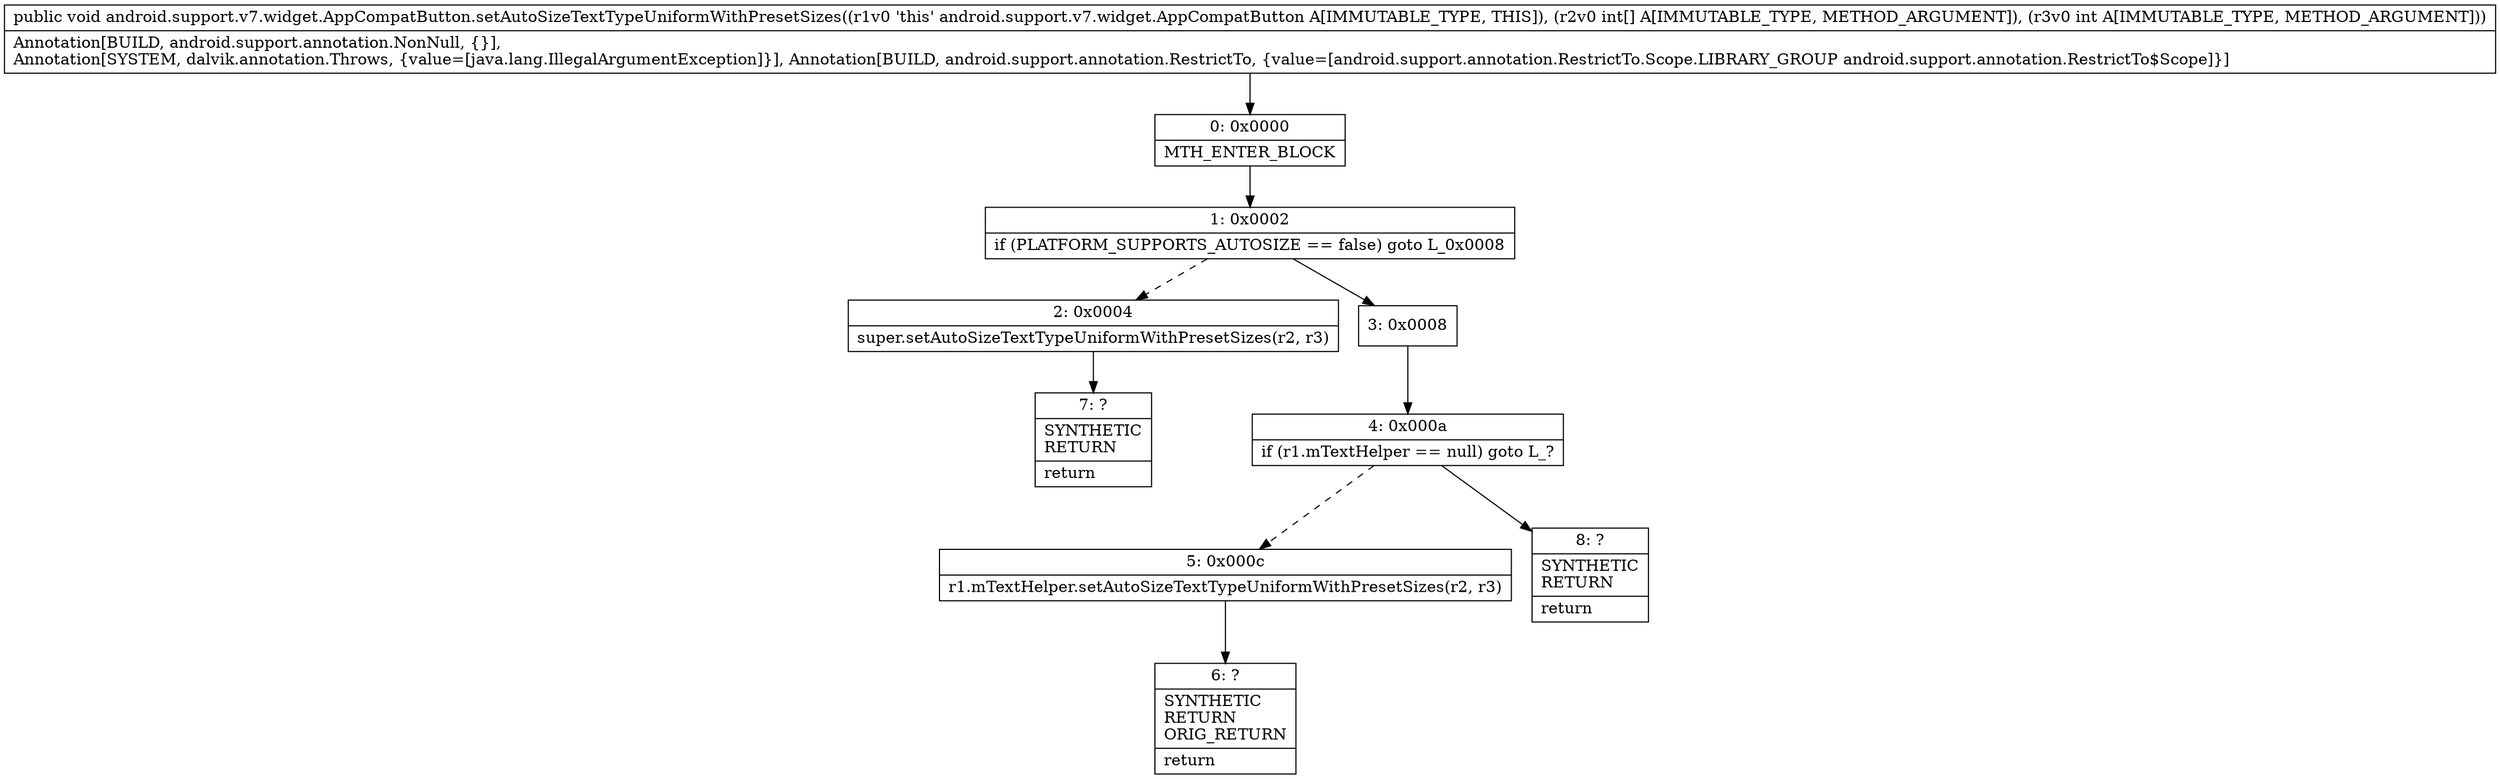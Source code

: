 digraph "CFG forandroid.support.v7.widget.AppCompatButton.setAutoSizeTextTypeUniformWithPresetSizes([II)V" {
Node_0 [shape=record,label="{0\:\ 0x0000|MTH_ENTER_BLOCK\l}"];
Node_1 [shape=record,label="{1\:\ 0x0002|if (PLATFORM_SUPPORTS_AUTOSIZE == false) goto L_0x0008\l}"];
Node_2 [shape=record,label="{2\:\ 0x0004|super.setAutoSizeTextTypeUniformWithPresetSizes(r2, r3)\l}"];
Node_3 [shape=record,label="{3\:\ 0x0008}"];
Node_4 [shape=record,label="{4\:\ 0x000a|if (r1.mTextHelper == null) goto L_?\l}"];
Node_5 [shape=record,label="{5\:\ 0x000c|r1.mTextHelper.setAutoSizeTextTypeUniformWithPresetSizes(r2, r3)\l}"];
Node_6 [shape=record,label="{6\:\ ?|SYNTHETIC\lRETURN\lORIG_RETURN\l|return\l}"];
Node_7 [shape=record,label="{7\:\ ?|SYNTHETIC\lRETURN\l|return\l}"];
Node_8 [shape=record,label="{8\:\ ?|SYNTHETIC\lRETURN\l|return\l}"];
MethodNode[shape=record,label="{public void android.support.v7.widget.AppCompatButton.setAutoSizeTextTypeUniformWithPresetSizes((r1v0 'this' android.support.v7.widget.AppCompatButton A[IMMUTABLE_TYPE, THIS]), (r2v0 int[] A[IMMUTABLE_TYPE, METHOD_ARGUMENT]), (r3v0 int A[IMMUTABLE_TYPE, METHOD_ARGUMENT]))  | Annotation[BUILD, android.support.annotation.NonNull, \{\}], \lAnnotation[SYSTEM, dalvik.annotation.Throws, \{value=[java.lang.IllegalArgumentException]\}], Annotation[BUILD, android.support.annotation.RestrictTo, \{value=[android.support.annotation.RestrictTo.Scope.LIBRARY_GROUP android.support.annotation.RestrictTo$Scope]\}]\l}"];
MethodNode -> Node_0;
Node_0 -> Node_1;
Node_1 -> Node_2[style=dashed];
Node_1 -> Node_3;
Node_2 -> Node_7;
Node_3 -> Node_4;
Node_4 -> Node_5[style=dashed];
Node_4 -> Node_8;
Node_5 -> Node_6;
}

